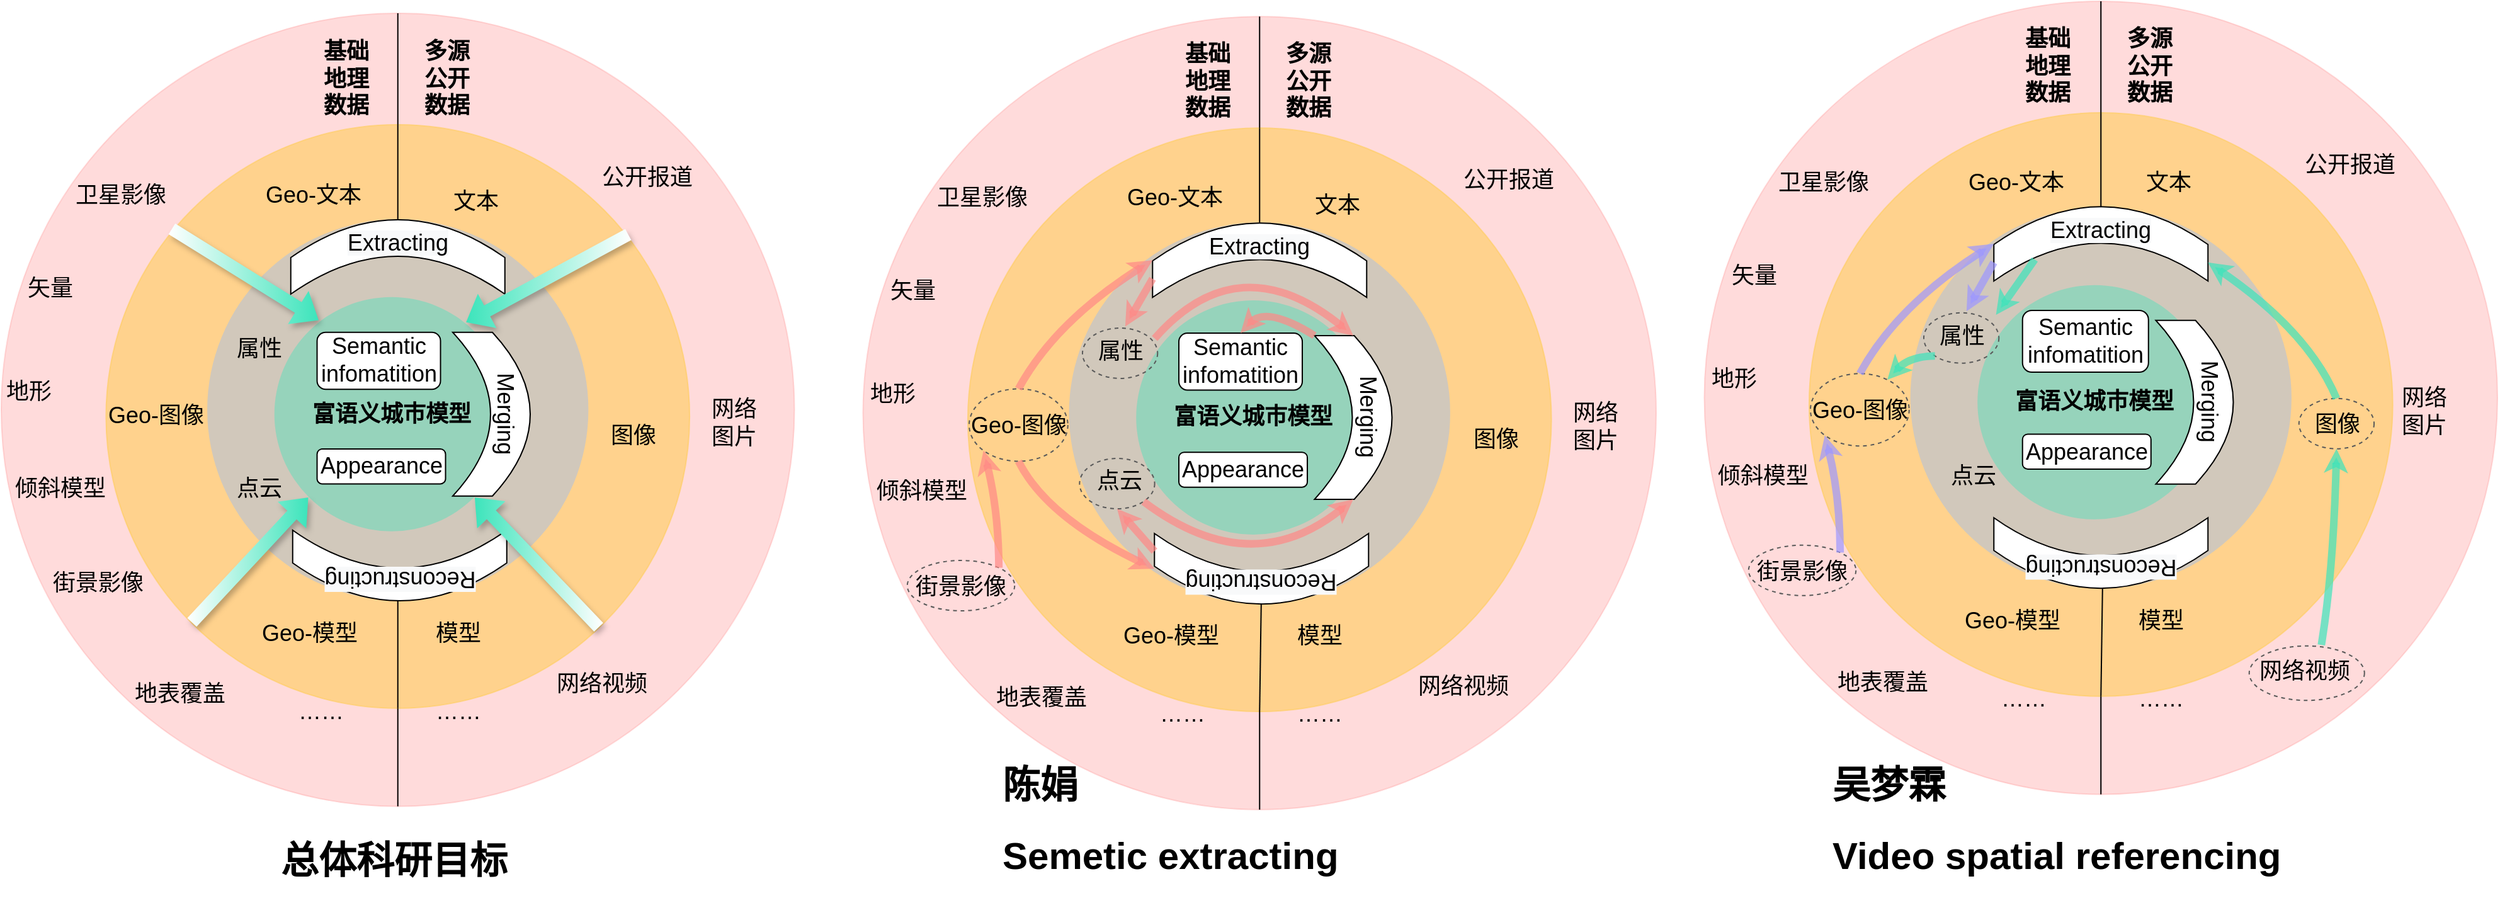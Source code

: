 <mxfile version="24.2.0" type="github">
  <diagram name="第 1 页" id="vshPCFCdqvHP2fLDASBx">
    <mxGraphModel dx="3867" dy="2018" grid="1" gridSize="10" guides="1" tooltips="1" connect="1" arrows="1" fold="1" page="1" pageScale="1" pageWidth="827" pageHeight="1169" math="0" shadow="0">
      <root>
        <mxCell id="0" />
        <mxCell id="1" parent="0" />
        <mxCell id="73l6ZmAT1cNKYX8VZmuh-1" value="" style="ellipse;whiteSpace=wrap;html=1;aspect=fixed;fontSize=18;fillColor=#ff8987;strokeColor=#ff8987;opacity=30;" vertex="1" parent="1">
          <mxGeometry x="782.26" y="260.0" width="629.75" height="629.75" as="geometry" />
        </mxCell>
        <mxCell id="73l6ZmAT1cNKYX8VZmuh-2" value="" style="ellipse;whiteSpace=wrap;html=1;aspect=fixed;fontSize=18;fillColor=#ffcd5a;strokeColor=#ffcd5a;opacity=60;" vertex="1" parent="1">
          <mxGeometry x="865.45" y="348.52" width="463.36" height="463.36" as="geometry" />
        </mxCell>
        <mxCell id="73l6ZmAT1cNKYX8VZmuh-3" value="" style="ellipse;whiteSpace=wrap;html=1;aspect=fixed;fontSize=18;fillColor=#8db9ff;strokeColor=none;opacity=40;" vertex="1" parent="1">
          <mxGeometry x="945.81" y="423.56" width="302.64" height="302.64" as="geometry" />
        </mxCell>
        <mxCell id="73l6ZmAT1cNKYX8VZmuh-4" value="&lt;span style=&quot;background-color: rgb(248 , 249 , 250)&quot;&gt;Reconstructing&lt;br&gt;&lt;br&gt;&lt;/span&gt;" style="shape=dataStorage;whiteSpace=wrap;html=1;fixedSize=1;fontSize=18;rotation=-90;size=30;horizontal=0;strokeColor=default;strokeWidth=1;verticalAlign=middle;" vertex="1" parent="1">
          <mxGeometry x="1069.13" y="613.13" width="56" height="170" as="geometry" />
        </mxCell>
        <mxCell id="73l6ZmAT1cNKYX8VZmuh-5" value="富语义城市模型" style="ellipse;whiteSpace=wrap;html=1;aspect=fixed;fontSize=18;fillColor=#3ce4bb;strokeColor=none;opacity=40;fontStyle=1" vertex="1" parent="1">
          <mxGeometry x="999.13" y="485.38" width="186" height="186" as="geometry" />
        </mxCell>
        <mxCell id="73l6ZmAT1cNKYX8VZmuh-6" value="Merging&lt;br&gt;&amp;nbsp;" style="shape=dataStorage;whiteSpace=wrap;html=1;fixedSize=1;fontSize=18;rotation=-180;size=30;horizontal=0;strokeColor=default;strokeWidth=1;" vertex="1" parent="1">
          <mxGeometry x="1140.74" y="513.38" width="61.5" height="130" as="geometry" />
        </mxCell>
        <mxCell id="73l6ZmAT1cNKYX8VZmuh-7" value="&lt;span style=&quot;border-color: var(--border-color); background-color: rgb(248, 249, 250);&quot;&gt;Extracting&lt;br style=&quot;border-color: var(--border-color);&quot;&gt;&lt;/span&gt;&lt;div&gt;&lt;span style=&quot;border-color: var(--border-color); background-color: rgb(248, 249, 250);&quot;&gt;&lt;br&gt;&lt;/span&gt;&lt;/div&gt;" style="shape=dataStorage;whiteSpace=wrap;html=1;fixedSize=1;fontSize=18;rotation=90;size=30;horizontal=0;strokeColor=default;strokeWidth=1;" vertex="1" parent="1">
          <mxGeometry x="1067.63" y="367.63" width="59" height="170" as="geometry" />
        </mxCell>
        <mxCell id="73l6ZmAT1cNKYX8VZmuh-8" value="Semantic infomatition" style="rounded=1;whiteSpace=wrap;html=1;fontSize=18;strokeColor=default;strokeWidth=1;" vertex="1" parent="1">
          <mxGeometry x="1034.88" y="505.49" width="100" height="49.03" as="geometry" />
        </mxCell>
        <mxCell id="73l6ZmAT1cNKYX8VZmuh-9" value="Appearance" style="rounded=1;whiteSpace=wrap;html=1;fontSize=18;strokeColor=default;strokeWidth=1;" vertex="1" parent="1">
          <mxGeometry x="1034.88" y="603.73" width="102" height="27.75" as="geometry" />
        </mxCell>
        <mxCell id="73l6ZmAT1cNKYX8VZmuh-10" value="&lt;span style=&quot;text-align: center&quot;&gt;卫星影像&lt;/span&gt;" style="text;whiteSpace=wrap;html=1;fontSize=18;" vertex="1" parent="1">
          <mxGeometry x="839.49" y="387.38" width="74" height="40" as="geometry" />
        </mxCell>
        <mxCell id="73l6ZmAT1cNKYX8VZmuh-11" value="&lt;div style=&quot;text-align: center&quot;&gt;&lt;span&gt;&lt;font face=&quot;helvetica&quot;&gt;地形&lt;/font&gt;&lt;/span&gt;&lt;/div&gt;" style="text;whiteSpace=wrap;html=1;fontSize=18;" vertex="1" parent="1">
          <mxGeometry x="785.52" y="543.27" width="50" height="29" as="geometry" />
        </mxCell>
        <mxCell id="73l6ZmAT1cNKYX8VZmuh-12" value="&lt;div style=&quot;text-align: center&quot;&gt;&lt;span&gt;&lt;font face=&quot;helvetica&quot;&gt;倾斜模型&lt;/font&gt;&lt;/span&gt;&lt;/div&gt;" style="text;whiteSpace=wrap;html=1;fontSize=18;" vertex="1" parent="1">
          <mxGeometry x="790.88" y="620.38" width="100" height="40" as="geometry" />
        </mxCell>
        <mxCell id="73l6ZmAT1cNKYX8VZmuh-13" value="&lt;span style=&quot;font-family: helvetica; font-size: 18px; font-style: normal; font-weight: 400; letter-spacing: normal; text-align: center; text-indent: 0px; text-transform: none; word-spacing: 0px; display: inline; float: none;&quot;&gt;矢量&lt;/span&gt;" style="text;whiteSpace=wrap;html=1;fontSize=18;fillColor=none;fontColor=default;labelBackgroundColor=none;" vertex="1" parent="1">
          <mxGeometry x="801.63" y="461.38" width="55" height="32" as="geometry" />
        </mxCell>
        <mxCell id="73l6ZmAT1cNKYX8VZmuh-14" value="&lt;div style=&quot;text-align: center&quot;&gt;&lt;span&gt;&lt;font face=&quot;helvetica&quot;&gt;地表覆盖&lt;/font&gt;&lt;/span&gt;&lt;/div&gt;" style="text;whiteSpace=wrap;html=1;fontSize=18;" vertex="1" parent="1">
          <mxGeometry x="885.88" y="783.5" width="100" height="40" as="geometry" />
        </mxCell>
        <mxCell id="73l6ZmAT1cNKYX8VZmuh-15" value="&lt;span style=&quot;font-size: 18px; font-style: normal; letter-spacing: normal; text-align: left; text-indent: 0px; text-transform: none; word-spacing: 0px; font-family: helvetica; display: inline; float: none;&quot;&gt;基础&lt;br&gt;&lt;/span&gt;&lt;span style=&quot;font-size: 18px; font-style: normal; letter-spacing: normal; text-align: left; text-indent: 0px; text-transform: none; word-spacing: 0px; font-family: helvetica; display: inline; float: none;&quot;&gt;地理&lt;br&gt;&lt;/span&gt;&lt;span style=&quot;font-size: 18px; font-style: normal; letter-spacing: normal; text-align: left; text-indent: 0px; text-transform: none; word-spacing: 0px; font-family: helvetica; display: inline; float: none;&quot;&gt;数据&lt;/span&gt;" style="text;whiteSpace=wrap;html=1;fontSize=18;fillColor=none;fontColor=default;labelBackgroundColor=none;fontStyle=1" vertex="1" parent="1">
          <mxGeometry x="1034.88" y="273.02" width="40" height="75.5" as="geometry" />
        </mxCell>
        <mxCell id="73l6ZmAT1cNKYX8VZmuh-16" value="&lt;span style=&quot;text-align: right&quot;&gt;多源&lt;br&gt;&lt;/span&gt;&lt;span style=&quot;text-align: right&quot;&gt;公开&lt;br&gt;&lt;/span&gt;&lt;span style=&quot;text-align: right&quot;&gt;数据&lt;/span&gt;" style="text;whiteSpace=wrap;html=1;fontSize=18;fontStyle=1" vertex="1" parent="1">
          <mxGeometry x="1116.26" y="273.02" width="40" height="75.5" as="geometry" />
        </mxCell>
        <mxCell id="73l6ZmAT1cNKYX8VZmuh-17" value="&lt;span style=&quot;font-family: helvetica; font-size: 18px; font-style: normal; font-weight: 400; letter-spacing: normal; text-align: center; text-indent: 0px; text-transform: none; word-spacing: 0px; display: inline; float: none;&quot;&gt;公开报道&lt;/span&gt;" style="text;whiteSpace=wrap;html=1;fontSize=18;fillColor=none;fontColor=default;labelBackgroundColor=none;" vertex="1" parent="1">
          <mxGeometry x="1257.38" y="373.27" width="100" height="40" as="geometry" />
        </mxCell>
        <mxCell id="73l6ZmAT1cNKYX8VZmuh-18" value="&lt;span style=&quot;font-family: helvetica; font-size: 18px; font-style: normal; font-weight: 400; letter-spacing: normal; text-align: center; text-indent: 0px; text-transform: none; word-spacing: 0px; display: inline; float: none;&quot;&gt;网络&lt;br&gt;图片&lt;/span&gt;" style="text;whiteSpace=wrap;html=1;fontSize=18;fillColor=none;fontColor=default;labelBackgroundColor=none;" vertex="1" parent="1">
          <mxGeometry x="1334.38" y="557.88" width="54.36" height="34" as="geometry" />
        </mxCell>
        <mxCell id="73l6ZmAT1cNKYX8VZmuh-19" value="&lt;div style=&quot;text-align: center&quot;&gt;&lt;font face=&quot;helvetica&quot;&gt;……&lt;/font&gt;&lt;/div&gt;" style="text;whiteSpace=wrap;html=1;fontSize=18;" vertex="1" parent="1">
          <mxGeometry x="1016.13" y="797.38" width="48.75" height="40" as="geometry" />
        </mxCell>
        <mxCell id="73l6ZmAT1cNKYX8VZmuh-20" value="&lt;div style=&quot;text-align: center&quot;&gt;&lt;font face=&quot;helvetica&quot;&gt;……&lt;/font&gt;&lt;/div&gt;" style="text;whiteSpace=wrap;html=1;fontSize=18;" vertex="1" parent="1">
          <mxGeometry x="1125.13" y="797.38" width="49.75" height="40" as="geometry" />
        </mxCell>
        <mxCell id="73l6ZmAT1cNKYX8VZmuh-21" value="&lt;span style=&quot;color: rgb(0 , 0 , 0) ; font-family: &amp;#34;helvetica&amp;#34; ; font-size: 18px ; font-style: normal ; font-weight: 400 ; letter-spacing: normal ; text-align: center ; text-indent: 0px ; text-transform: none ; word-spacing: 0px ; display: inline ; float: none&quot;&gt;Geo-文本&lt;/span&gt;" style="text;whiteSpace=wrap;html=1;fontSize=18;labelBackgroundColor=none;" vertex="1" parent="1">
          <mxGeometry x="990.38" y="387.38" width="90" height="40" as="geometry" />
        </mxCell>
        <mxCell id="73l6ZmAT1cNKYX8VZmuh-22" value="&lt;div style=&quot;text-align: center&quot;&gt;&lt;span&gt;&lt;font face=&quot;helvetica&quot;&gt;Geo-模型&lt;/font&gt;&lt;/span&gt;&lt;/div&gt;" style="text;whiteSpace=wrap;html=1;fontSize=18;" vertex="1" parent="1">
          <mxGeometry x="986.82" y="735.13" width="79.5" height="40" as="geometry" />
        </mxCell>
        <mxCell id="73l6ZmAT1cNKYX8VZmuh-23" value="" style="ellipse;whiteSpace=wrap;html=1;fontSize=18;fillColor=none;strokeColor=#5a5a5a;labelBackgroundColor=#ffffff;endArrow=classic;rounded=0;endSize=6;startSize=6;strokeWidth=1;dashed=1;" vertex="1" parent="1">
          <mxGeometry x="866.49" y="555.63" width="78.39" height="57.5" as="geometry" />
        </mxCell>
        <mxCell id="73l6ZmAT1cNKYX8VZmuh-24" value="" style="ellipse;whiteSpace=wrap;html=1;fontSize=18;fillColor=none;strokeColor=#5a5a5a;labelBackgroundColor=#ffffff;endArrow=classic;rounded=0;endSize=6;startSize=6;strokeWidth=1;dashed=1;" vertex="1" parent="1">
          <mxGeometry x="956.49" y="507.38" width="59.64" height="40" as="geometry" />
        </mxCell>
        <mxCell id="73l6ZmAT1cNKYX8VZmuh-25" value="" style="curved=1;endArrow=classic;html=1;rounded=0;fontSize=18;entryX=0.569;entryY=-0.032;entryDx=0;entryDy=0;strokeColor=#9d98ff;endSize=0;startSize=0;strokeWidth=6;fillColor=#9d98ff;exitX=0.75;exitY=1;exitDx=0;exitDy=0;opacity=70;entryPerimeter=0;" edge="1" parent="1" source="73l6ZmAT1cNKYX8VZmuh-7" target="73l6ZmAT1cNKYX8VZmuh-24">
          <mxGeometry width="50" height="50" relative="1" as="geometry">
            <mxPoint x="1074.63" y="475.38" as="sourcePoint" />
            <mxPoint x="1040.755" y="522.38" as="targetPoint" />
            <Array as="points" />
          </mxGeometry>
        </mxCell>
        <mxCell id="73l6ZmAT1cNKYX8VZmuh-26" value="" style="ellipse;whiteSpace=wrap;html=1;fontSize=18;fillColor=none;strokeColor=#5a5a5a;labelBackgroundColor=#ffffff;endArrow=classic;rounded=0;endSize=0;startSize=0;strokeWidth=1;dashed=1;" vertex="1" parent="1">
          <mxGeometry x="817.38" y="691.88" width="85.25" height="40" as="geometry" />
        </mxCell>
        <mxCell id="73l6ZmAT1cNKYX8VZmuh-27" value="" style="curved=1;endArrow=classic;html=1;rounded=0;fontSize=18;entryX=0;entryY=1;entryDx=0;entryDy=0;exitX=1;exitY=0;exitDx=0;exitDy=0;strokeColor=#9d98ff;endSize=0;startSize=0;strokeWidth=6;fillColor=#9d98ff;opacity=70;" edge="1" parent="1" source="73l6ZmAT1cNKYX8VZmuh-26" target="73l6ZmAT1cNKYX8VZmuh-23">
          <mxGeometry width="50" height="50" relative="1" as="geometry">
            <mxPoint x="1034.63" y="651.88" as="sourcePoint" />
            <mxPoint x="1084.63" y="601.88" as="targetPoint" />
            <Array as="points">
              <mxPoint x="889.88" y="651.88" />
            </Array>
          </mxGeometry>
        </mxCell>
        <mxCell id="73l6ZmAT1cNKYX8VZmuh-28" value="" style="ellipse;whiteSpace=wrap;html=1;fontSize=18;fillColor=none;strokeColor=#5a5a5a;labelBackgroundColor=#ffffff;endArrow=classic;rounded=0;endSize=6;startSize=6;strokeWidth=1;gradientColor=#ffffff;gradientDirection=north;dashed=1;" vertex="1" parent="1">
          <mxGeometry x="1214.88" y="771.88" width="91.5" height="43.25" as="geometry" />
        </mxCell>
        <mxCell id="73l6ZmAT1cNKYX8VZmuh-29" value="&lt;span style=&quot;color: rgb(0, 0, 0); font-family: helvetica; font-size: 18px; font-style: normal; font-weight: 400; letter-spacing: normal; text-align: center; text-indent: 0px; text-transform: none; word-spacing: 0px; display: inline; float: none;&quot;&gt;网络视频&lt;/span&gt;" style="text;whiteSpace=wrap;html=1;fontSize=18;labelBackgroundColor=none;" vertex="1" parent="1">
          <mxGeometry x="1221.49" y="775.13" width="83.39" height="40" as="geometry" />
        </mxCell>
        <mxCell id="73l6ZmAT1cNKYX8VZmuh-30" value="&lt;span style=&quot;color: rgb(0, 0, 0); font-family: helvetica; font-size: 18px; font-style: normal; font-weight: 400; letter-spacing: normal; text-align: center; text-indent: 0px; text-transform: none; word-spacing: 0px; display: inline; float: none;&quot;&gt;街景影像&lt;/span&gt;" style="text;whiteSpace=wrap;html=1;fontSize=18;labelBackgroundColor=none;fillColor=none;" vertex="1" parent="1">
          <mxGeometry x="821.63" y="695.88" width="78" height="27.64" as="geometry" />
        </mxCell>
        <mxCell id="73l6ZmAT1cNKYX8VZmuh-31" value="&lt;span style=&quot;color: rgb(0 , 0 , 0) ; font-family: &amp;#34;helvetica&amp;#34; ; font-size: 18px ; font-style: normal ; font-weight: 400 ; letter-spacing: normal ; text-align: center ; text-indent: 0px ; text-transform: none ; word-spacing: 0px ; display: inline ; float: none&quot;&gt;Geo-图像&lt;/span&gt;" style="text;whiteSpace=wrap;html=1;fontSize=18;labelBackgroundColor=none;" vertex="1" parent="1">
          <mxGeometry x="866.49" y="567.63" width="80" height="33.5" as="geometry" />
        </mxCell>
        <mxCell id="73l6ZmAT1cNKYX8VZmuh-32" value="&lt;span style=&quot;color: rgb(0, 0, 0); font-family: helvetica; font-size: 18px; font-style: normal; font-weight: 400; letter-spacing: normal; text-indent: 0px; text-transform: none; word-spacing: 0px; display: inline; float: none;&quot;&gt;点云&lt;/span&gt;" style="text;whiteSpace=wrap;html=1;fontSize=18;align=center;labelBackgroundColor=none;" vertex="1" parent="1">
          <mxGeometry x="975.63" y="620.38" width="40" height="30" as="geometry" />
        </mxCell>
        <mxCell id="73l6ZmAT1cNKYX8VZmuh-33" value="&lt;span style=&quot;font-family: helvetica;&quot;&gt;属性&lt;/span&gt;" style="text;whiteSpace=wrap;html=1;fontSize=18;align=center;labelBackgroundColor=none;" vertex="1" parent="1">
          <mxGeometry x="960.31" y="509.02" width="53.5" height="26.5" as="geometry" />
        </mxCell>
        <mxCell id="73l6ZmAT1cNKYX8VZmuh-34" value="" style="curved=1;endArrow=classic;html=1;rounded=0;fontSize=18;entryX=0.5;entryY=1;entryDx=0;entryDy=0;exitX=0.626;exitY=-0.018;exitDx=0;exitDy=0;strokeColor=#3ce4bb;endSize=0;startSize=0;strokeWidth=6;fillColor=#3ce4bb;opacity=70;exitPerimeter=0;" edge="1" parent="1" source="73l6ZmAT1cNKYX8VZmuh-28" target="73l6ZmAT1cNKYX8VZmuh-37">
          <mxGeometry width="50" height="50" relative="1" as="geometry">
            <mxPoint x="1056.63" y="551.88" as="sourcePoint" />
            <mxPoint x="1106.63" y="501.88" as="targetPoint" />
            <Array as="points">
              <mxPoint x="1281.88" y="711.88" />
            </Array>
          </mxGeometry>
        </mxCell>
        <mxCell id="73l6ZmAT1cNKYX8VZmuh-35" value="" style="endArrow=none;html=1;rounded=0;fontSize=18;entryX=0.5;entryY=0;entryDx=0;entryDy=0;" edge="1" parent="1" source="73l6ZmAT1cNKYX8VZmuh-2" target="73l6ZmAT1cNKYX8VZmuh-1">
          <mxGeometry width="50" height="50" relative="1" as="geometry">
            <mxPoint x="1214.88" y="551.88" as="sourcePoint" />
            <mxPoint x="1264.88" y="501.88" as="targetPoint" />
          </mxGeometry>
        </mxCell>
        <mxCell id="73l6ZmAT1cNKYX8VZmuh-36" value="" style="endArrow=none;html=1;rounded=0;fontSize=18;entryX=0.5;entryY=1;entryDx=0;entryDy=0;exitX=0.5;exitY=1;exitDx=0;exitDy=0;" edge="1" parent="1" source="73l6ZmAT1cNKYX8VZmuh-1" target="73l6ZmAT1cNKYX8VZmuh-2">
          <mxGeometry width="50" height="50" relative="1" as="geometry">
            <mxPoint x="1092.157" y="914.924" as="sourcePoint" />
            <mxPoint x="1090.105" y="821.88" as="targetPoint" />
          </mxGeometry>
        </mxCell>
        <mxCell id="73l6ZmAT1cNKYX8VZmuh-37" value="" style="ellipse;whiteSpace=wrap;html=1;fontSize=18;fillColor=none;strokeColor=#5a5a5a;labelBackgroundColor=#ffffff;endArrow=classic;rounded=0;endSize=6;startSize=6;strokeWidth=1;dashed=1;" vertex="1" parent="1">
          <mxGeometry x="1254.38" y="575.38" width="59.64" height="40" as="geometry" />
        </mxCell>
        <mxCell id="73l6ZmAT1cNKYX8VZmuh-38" value="&lt;span style=&quot;color: rgb(0, 0, 0); font-family: helvetica; font-size: 18px; font-style: normal; font-weight: 400; letter-spacing: normal; text-align: center; text-indent: 0px; text-transform: none; word-spacing: 0px; display: inline; float: none;&quot;&gt;图像&lt;/span&gt;" style="text;whiteSpace=wrap;html=1;fontSize=18;labelBackgroundColor=none;" vertex="1" parent="1">
          <mxGeometry x="1264.52" y="578.63" width="40" height="33.5" as="geometry" />
        </mxCell>
        <mxCell id="73l6ZmAT1cNKYX8VZmuh-39" value="" style="curved=1;endArrow=classic;html=1;rounded=0;fontSize=18;entryX=0.5;entryY=1;entryDx=0;entryDy=0;strokeColor=#9d98ff;endSize=0;startSize=0;strokeWidth=6;fillColor=#9d98ff;exitX=0.5;exitY=0;exitDx=0;exitDy=0;opacity=70;" edge="1" parent="1" source="73l6ZmAT1cNKYX8VZmuh-23" target="73l6ZmAT1cNKYX8VZmuh-7">
          <mxGeometry width="50" height="50" relative="1" as="geometry">
            <mxPoint x="1018.13" y="497.77" as="sourcePoint" />
            <mxPoint x="1000.425" y="516.1" as="targetPoint" />
            <Array as="points">
              <mxPoint x="934.88" y="501.88" />
            </Array>
          </mxGeometry>
        </mxCell>
        <mxCell id="73l6ZmAT1cNKYX8VZmuh-40" value="" style="curved=1;endArrow=classic;html=1;rounded=0;fontSize=18;entryX=0.75;entryY=0;entryDx=0;entryDy=0;exitX=0.5;exitY=0;exitDx=0;exitDy=0;strokeColor=#3ce4bb;endSize=0;startSize=0;strokeWidth=6;fillColor=#3ce4bb;opacity=70;" edge="1" parent="1" source="73l6ZmAT1cNKYX8VZmuh-37" target="73l6ZmAT1cNKYX8VZmuh-7">
          <mxGeometry width="50" height="50" relative="1" as="geometry">
            <mxPoint x="1223.88" y="805.13" as="sourcePoint" />
            <mxPoint x="1076.32" y="784.88" as="targetPoint" />
            <Array as="points">
              <mxPoint x="1261.88" y="521.88" />
            </Array>
          </mxGeometry>
        </mxCell>
        <mxCell id="73l6ZmAT1cNKYX8VZmuh-41" value="" style="endArrow=none;html=1;rounded=0;fontSize=18;entryX=0.5;entryY=0;entryDx=0;entryDy=0;exitX=0.5;exitY=0;exitDx=0;exitDy=0;" edge="1" parent="1" source="73l6ZmAT1cNKYX8VZmuh-3" target="73l6ZmAT1cNKYX8VZmuh-2">
          <mxGeometry width="50" height="50" relative="1" as="geometry">
            <mxPoint x="1107.13" y="358.52" as="sourcePoint" />
            <mxPoint x="1107.135" y="270.0" as="targetPoint" />
          </mxGeometry>
        </mxCell>
        <mxCell id="73l6ZmAT1cNKYX8VZmuh-42" value="" style="endArrow=none;html=1;rounded=0;fontSize=18;exitX=0.5;exitY=1;exitDx=0;exitDy=0;" edge="1" parent="1" source="73l6ZmAT1cNKYX8VZmuh-2" target="73l6ZmAT1cNKYX8VZmuh-3">
          <mxGeometry width="50" height="50" relative="1" as="geometry">
            <mxPoint x="1108.13" y="449.24" as="sourcePoint" />
            <mxPoint x="1107.13" y="358.52" as="targetPoint" />
          </mxGeometry>
        </mxCell>
        <mxCell id="73l6ZmAT1cNKYX8VZmuh-43" value="&lt;div style=&quot;text-align: center&quot;&gt;&lt;span&gt;&lt;font face=&quot;helvetica&quot;&gt;模型&lt;/font&gt;&lt;/span&gt;&lt;/div&gt;" style="text;whiteSpace=wrap;html=1;fontSize=18;" vertex="1" parent="1">
          <mxGeometry x="1125.13" y="735.13" width="49.75" height="40" as="geometry" />
        </mxCell>
        <mxCell id="73l6ZmAT1cNKYX8VZmuh-44" value="&lt;span style=&quot;color: rgb(0 , 0 , 0) ; font-family: &amp;#34;helvetica&amp;#34; ; font-size: 18px ; font-style: normal ; font-weight: 400 ; letter-spacing: normal ; text-align: center ; text-indent: 0px ; text-transform: none ; word-spacing: 0px ; display: inline ; float: none&quot;&gt;文本&lt;/span&gt;" style="text;whiteSpace=wrap;html=1;fontSize=18;labelBackgroundColor=none;" vertex="1" parent="1">
          <mxGeometry x="1130.74" y="387.38" width="45.75" height="29.14" as="geometry" />
        </mxCell>
        <mxCell id="73l6ZmAT1cNKYX8VZmuh-45" value="" style="curved=1;endArrow=classic;html=1;rounded=0;fontSize=18;exitX=0;exitY=1;exitDx=0;exitDy=0;fillColor=#3ce4bb;strokeColor=#3ce4bb;endSize=0;startSize=0;strokeWidth=6;opacity=70;" edge="1" parent="1" source="73l6ZmAT1cNKYX8VZmuh-24" target="73l6ZmAT1cNKYX8VZmuh-23">
          <mxGeometry width="50" height="50" relative="1" as="geometry">
            <mxPoint x="1044.88" y="471.88" as="sourcePoint" />
            <mxPoint x="1094.88" y="421.88" as="targetPoint" />
            <Array as="points">
              <mxPoint x="944.88" y="541.88" />
            </Array>
          </mxGeometry>
        </mxCell>
        <mxCell id="73l6ZmAT1cNKYX8VZmuh-46" value="" style="curved=1;endArrow=classic;html=1;rounded=0;fontSize=18;entryX=1;entryY=0;entryDx=0;entryDy=0;strokeColor=#3ce4bb;endSize=0;startSize=0;strokeWidth=6;fillColor=#3ce4bb;exitX=0.711;exitY=0.809;exitDx=0;exitDy=0;opacity=70;exitPerimeter=0;" edge="1" parent="1" source="73l6ZmAT1cNKYX8VZmuh-7" target="73l6ZmAT1cNKYX8VZmuh-33">
          <mxGeometry width="50" height="50" relative="1" as="geometry">
            <mxPoint x="1022.74" y="483.02" as="sourcePoint" />
            <mxPoint x="1000.425" y="516.1" as="targetPoint" />
            <Array as="points" />
          </mxGeometry>
        </mxCell>
        <mxCell id="73l6ZmAT1cNKYX8VZmuh-47" value="" style="ellipse;whiteSpace=wrap;html=1;aspect=fixed;fontSize=18;fillColor=#ff8987;strokeColor=#ff8987;opacity=30;" vertex="1" parent="1">
          <mxGeometry x="114.26" y="272.11" width="629.75" height="629.75" as="geometry" />
        </mxCell>
        <mxCell id="73l6ZmAT1cNKYX8VZmuh-48" value="" style="ellipse;whiteSpace=wrap;html=1;aspect=fixed;fontSize=18;fillColor=#ffcd5a;strokeColor=#ffcd5a;opacity=60;" vertex="1" parent="1">
          <mxGeometry x="197.45" y="360.63" width="463.36" height="463.36" as="geometry" />
        </mxCell>
        <mxCell id="73l6ZmAT1cNKYX8VZmuh-49" value="" style="ellipse;whiteSpace=wrap;html=1;aspect=fixed;fontSize=18;fillColor=#8db9ff;strokeColor=none;opacity=40;" vertex="1" parent="1">
          <mxGeometry x="277.81" y="435.67" width="302.64" height="302.64" as="geometry" />
        </mxCell>
        <mxCell id="73l6ZmAT1cNKYX8VZmuh-50" value="&lt;span style=&quot;background-color: rgb(248 , 249 , 250)&quot;&gt;Reconstructing&lt;br&gt;&lt;br&gt;&lt;/span&gt;" style="shape=dataStorage;whiteSpace=wrap;html=1;fixedSize=1;fontSize=18;rotation=-90;size=30;horizontal=0;strokeColor=default;strokeWidth=1;verticalAlign=middle;" vertex="1" parent="1">
          <mxGeometry x="402.64" y="625.61" width="56" height="170" as="geometry" />
        </mxCell>
        <mxCell id="73l6ZmAT1cNKYX8VZmuh-51" value="富语义城市模型" style="ellipse;whiteSpace=wrap;html=1;aspect=fixed;fontSize=18;fillColor=#3ce4bb;strokeColor=none;opacity=40;fontStyle=1" vertex="1" parent="1">
          <mxGeometry x="331.13" y="497.49" width="186" height="186" as="geometry" />
        </mxCell>
        <mxCell id="73l6ZmAT1cNKYX8VZmuh-52" value="Merging&lt;br&gt;&amp;nbsp;" style="shape=dataStorage;whiteSpace=wrap;html=1;fixedSize=1;fontSize=18;rotation=-180;size=30;horizontal=0;strokeColor=default;strokeWidth=1;" vertex="1" parent="1">
          <mxGeometry x="472.74" y="525.49" width="61.5" height="130" as="geometry" />
        </mxCell>
        <mxCell id="73l6ZmAT1cNKYX8VZmuh-53" value="&lt;span style=&quot;border-color: var(--border-color); background-color: rgb(248, 249, 250);&quot;&gt;Extracting&lt;br style=&quot;border-color: var(--border-color);&quot;&gt;&lt;/span&gt;&lt;div&gt;&lt;span style=&quot;border-color: var(--border-color); background-color: rgb(248, 249, 250);&quot;&gt;&lt;br&gt;&lt;/span&gt;&lt;/div&gt;" style="shape=dataStorage;whiteSpace=wrap;html=1;fixedSize=1;fontSize=18;rotation=90;size=30;horizontal=0;strokeColor=default;strokeWidth=1;" vertex="1" parent="1">
          <mxGeometry x="399.64" y="380.63" width="59" height="170" as="geometry" />
        </mxCell>
        <mxCell id="73l6ZmAT1cNKYX8VZmuh-54" value="Semantic infomatition" style="rounded=1;whiteSpace=wrap;html=1;fontSize=18;strokeColor=default;strokeWidth=1;" vertex="1" parent="1">
          <mxGeometry x="365.02" y="523.49" width="98" height="45.23" as="geometry" />
        </mxCell>
        <mxCell id="73l6ZmAT1cNKYX8VZmuh-55" value="Appearance" style="rounded=1;whiteSpace=wrap;html=1;fontSize=18;strokeColor=default;strokeWidth=1;" vertex="1" parent="1">
          <mxGeometry x="365.02" y="618.1" width="102" height="27.75" as="geometry" />
        </mxCell>
        <mxCell id="73l6ZmAT1cNKYX8VZmuh-56" value="&lt;span style=&quot;text-align: center&quot;&gt;卫星影像&lt;/span&gt;" style="text;whiteSpace=wrap;html=1;fontSize=18;" vertex="1" parent="1">
          <mxGeometry x="171.49" y="399.49" width="74" height="40" as="geometry" />
        </mxCell>
        <mxCell id="73l6ZmAT1cNKYX8VZmuh-57" value="&lt;div style=&quot;text-align: center&quot;&gt;&lt;span&gt;&lt;font face=&quot;helvetica&quot;&gt;地形&lt;/font&gt;&lt;/span&gt;&lt;/div&gt;" style="text;whiteSpace=wrap;html=1;fontSize=18;" vertex="1" parent="1">
          <mxGeometry x="117.52" y="555.38" width="50" height="29" as="geometry" />
        </mxCell>
        <mxCell id="73l6ZmAT1cNKYX8VZmuh-58" value="&lt;div style=&quot;text-align: center&quot;&gt;&lt;span&gt;&lt;font face=&quot;helvetica&quot;&gt;倾斜模型&lt;/font&gt;&lt;/span&gt;&lt;/div&gt;" style="text;whiteSpace=wrap;html=1;fontSize=18;" vertex="1" parent="1">
          <mxGeometry x="122.88" y="632.49" width="100" height="40" as="geometry" />
        </mxCell>
        <mxCell id="73l6ZmAT1cNKYX8VZmuh-59" value="&lt;span style=&quot;font-family: helvetica; font-size: 18px; font-style: normal; font-weight: 400; letter-spacing: normal; text-align: center; text-indent: 0px; text-transform: none; word-spacing: 0px; display: inline; float: none;&quot;&gt;矢量&lt;/span&gt;" style="text;whiteSpace=wrap;html=1;fontSize=18;fillColor=none;fontColor=default;labelBackgroundColor=none;" vertex="1" parent="1">
          <mxGeometry x="133.63" y="473.49" width="55" height="32" as="geometry" />
        </mxCell>
        <mxCell id="73l6ZmAT1cNKYX8VZmuh-60" value="&lt;div style=&quot;text-align: center&quot;&gt;&lt;span&gt;&lt;font face=&quot;helvetica&quot;&gt;地表覆盖&lt;/font&gt;&lt;/span&gt;&lt;/div&gt;" style="text;whiteSpace=wrap;html=1;fontSize=18;" vertex="1" parent="1">
          <mxGeometry x="217.88" y="795.61" width="100" height="40" as="geometry" />
        </mxCell>
        <mxCell id="73l6ZmAT1cNKYX8VZmuh-61" value="&lt;span style=&quot;font-size: 18px; font-style: normal; letter-spacing: normal; text-align: left; text-indent: 0px; text-transform: none; word-spacing: 0px; font-family: helvetica; display: inline; float: none;&quot;&gt;基础&lt;br&gt;&lt;/span&gt;&lt;span style=&quot;font-size: 18px; font-style: normal; letter-spacing: normal; text-align: left; text-indent: 0px; text-transform: none; word-spacing: 0px; font-family: helvetica; display: inline; float: none;&quot;&gt;地理&lt;br&gt;&lt;/span&gt;&lt;span style=&quot;font-size: 18px; font-style: normal; letter-spacing: normal; text-align: left; text-indent: 0px; text-transform: none; word-spacing: 0px; font-family: helvetica; display: inline; float: none;&quot;&gt;数据&lt;/span&gt;" style="text;whiteSpace=wrap;html=1;fontSize=18;fillColor=none;fontColor=default;labelBackgroundColor=none;fontStyle=1" vertex="1" parent="1">
          <mxGeometry x="368.26" y="285.13" width="40" height="75.5" as="geometry" />
        </mxCell>
        <mxCell id="73l6ZmAT1cNKYX8VZmuh-62" value="&lt;span style=&quot;text-align: right&quot;&gt;多源&lt;br&gt;&lt;/span&gt;&lt;span style=&quot;text-align: right&quot;&gt;公开&lt;br&gt;&lt;/span&gt;&lt;span style=&quot;text-align: right&quot;&gt;数据&lt;/span&gt;" style="text;whiteSpace=wrap;html=1;fontSize=18;fontStyle=1" vertex="1" parent="1">
          <mxGeometry x="448.26" y="285.13" width="40" height="75.5" as="geometry" />
        </mxCell>
        <mxCell id="73l6ZmAT1cNKYX8VZmuh-63" value="&lt;span style=&quot;font-family: helvetica; font-size: 18px; font-style: normal; font-weight: 400; letter-spacing: normal; text-align: center; text-indent: 0px; text-transform: none; word-spacing: 0px; display: inline; float: none;&quot;&gt;公开报道&lt;/span&gt;" style="text;whiteSpace=wrap;html=1;fontSize=18;fillColor=none;fontColor=default;labelBackgroundColor=none;" vertex="1" parent="1">
          <mxGeometry x="589.38" y="385.38" width="100" height="40" as="geometry" />
        </mxCell>
        <mxCell id="73l6ZmAT1cNKYX8VZmuh-64" value="&lt;span style=&quot;font-family: helvetica; font-size: 18px; font-style: normal; font-weight: 400; letter-spacing: normal; text-align: center; text-indent: 0px; text-transform: none; word-spacing: 0px; display: inline; float: none;&quot;&gt;网络&lt;br&gt;图片&lt;/span&gt;" style="text;whiteSpace=wrap;html=1;fontSize=18;fillColor=none;fontColor=default;labelBackgroundColor=none;" vertex="1" parent="1">
          <mxGeometry x="675.9" y="569.99" width="54.36" height="34" as="geometry" />
        </mxCell>
        <mxCell id="73l6ZmAT1cNKYX8VZmuh-65" value="&lt;div style=&quot;text-align: center&quot;&gt;&lt;font face=&quot;helvetica&quot;&gt;……&lt;/font&gt;&lt;/div&gt;" style="text;whiteSpace=wrap;html=1;fontSize=18;" vertex="1" parent="1">
          <mxGeometry x="348.13" y="809.49" width="48.75" height="40" as="geometry" />
        </mxCell>
        <mxCell id="73l6ZmAT1cNKYX8VZmuh-66" value="&lt;div style=&quot;text-align: center&quot;&gt;&lt;font face=&quot;helvetica&quot;&gt;……&lt;/font&gt;&lt;/div&gt;" style="text;whiteSpace=wrap;html=1;fontSize=18;" vertex="1" parent="1">
          <mxGeometry x="457.13" y="809.49" width="49.75" height="40" as="geometry" />
        </mxCell>
        <mxCell id="73l6ZmAT1cNKYX8VZmuh-67" value="&lt;span style=&quot;color: rgb(0 , 0 , 0) ; font-family: &amp;#34;helvetica&amp;#34; ; font-size: 18px ; font-style: normal ; font-weight: 400 ; letter-spacing: normal ; text-align: center ; text-indent: 0px ; text-transform: none ; word-spacing: 0px ; display: inline ; float: none&quot;&gt;Geo-文本&lt;/span&gt;" style="text;whiteSpace=wrap;html=1;fontSize=18;labelBackgroundColor=none;" vertex="1" parent="1">
          <mxGeometry x="322.38" y="399.49" width="90" height="40" as="geometry" />
        </mxCell>
        <mxCell id="73l6ZmAT1cNKYX8VZmuh-68" value="&lt;div style=&quot;text-align: center&quot;&gt;&lt;span&gt;&lt;font face=&quot;helvetica&quot;&gt;Geo-模型&lt;/font&gt;&lt;/span&gt;&lt;/div&gt;" style="text;whiteSpace=wrap;html=1;fontSize=18;" vertex="1" parent="1">
          <mxGeometry x="318.82" y="747.24" width="79.5" height="40" as="geometry" />
        </mxCell>
        <mxCell id="73l6ZmAT1cNKYX8VZmuh-69" value="" style="ellipse;whiteSpace=wrap;html=1;fontSize=18;fillColor=none;strokeColor=#5a5a5a;labelBackgroundColor=#ffffff;endArrow=classic;rounded=0;endSize=6;startSize=6;strokeWidth=1;dashed=1;" vertex="1" parent="1">
          <mxGeometry x="198.49" y="567.74" width="78.39" height="57.5" as="geometry" />
        </mxCell>
        <mxCell id="73l6ZmAT1cNKYX8VZmuh-70" value="" style="ellipse;whiteSpace=wrap;html=1;fontSize=18;fillColor=none;strokeColor=#5a5a5a;labelBackgroundColor=#ffffff;endArrow=classic;rounded=0;endSize=6;startSize=6;strokeWidth=1;dashed=1;" vertex="1" parent="1">
          <mxGeometry x="288.49" y="519.49" width="59.64" height="40" as="geometry" />
        </mxCell>
        <mxCell id="73l6ZmAT1cNKYX8VZmuh-71" value="" style="curved=1;endArrow=classic;html=1;rounded=0;fontSize=18;entryX=0.569;entryY=-0.032;entryDx=0;entryDy=0;strokeColor=#ff8987;endSize=0;startSize=0;strokeWidth=6;fillColor=#ff8987;exitX=0.75;exitY=1;exitDx=0;exitDy=0;opacity=70;entryPerimeter=0;" edge="1" parent="1" source="73l6ZmAT1cNKYX8VZmuh-53" target="73l6ZmAT1cNKYX8VZmuh-70">
          <mxGeometry width="50" height="50" relative="1" as="geometry">
            <mxPoint x="406.63" y="487.49" as="sourcePoint" />
            <mxPoint x="372.755" y="534.49" as="targetPoint" />
            <Array as="points" />
          </mxGeometry>
        </mxCell>
        <mxCell id="73l6ZmAT1cNKYX8VZmuh-72" value="" style="ellipse;whiteSpace=wrap;html=1;fontSize=18;fillColor=none;strokeColor=#5a5a5a;labelBackgroundColor=#ffffff;endArrow=classic;rounded=0;endSize=0;startSize=0;strokeWidth=1;dashed=1;" vertex="1" parent="1">
          <mxGeometry x="149.38" y="703.99" width="85.25" height="40" as="geometry" />
        </mxCell>
        <mxCell id="73l6ZmAT1cNKYX8VZmuh-73" value="" style="curved=1;endArrow=classic;html=1;rounded=0;fontSize=18;entryX=0;entryY=1;entryDx=0;entryDy=0;exitX=1;exitY=0;exitDx=0;exitDy=0;strokeColor=#ff8987;endSize=0;startSize=0;strokeWidth=6;fillColor=#ff8987;opacity=70;" edge="1" parent="1" source="73l6ZmAT1cNKYX8VZmuh-72" target="73l6ZmAT1cNKYX8VZmuh-69">
          <mxGeometry width="50" height="50" relative="1" as="geometry">
            <mxPoint x="366.63" y="663.99" as="sourcePoint" />
            <mxPoint x="416.63" y="613.99" as="targetPoint" />
            <Array as="points">
              <mxPoint x="221.88" y="663.99" />
            </Array>
          </mxGeometry>
        </mxCell>
        <mxCell id="73l6ZmAT1cNKYX8VZmuh-74" value="&lt;span style=&quot;color: rgb(0, 0, 0); font-family: helvetica; font-size: 18px; font-style: normal; font-weight: 400; letter-spacing: normal; text-align: center; text-indent: 0px; text-transform: none; word-spacing: 0px; display: inline; float: none;&quot;&gt;网络视频&lt;/span&gt;" style="text;whiteSpace=wrap;html=1;fontSize=18;labelBackgroundColor=none;" vertex="1" parent="1">
          <mxGeometry x="553.49" y="787.24" width="83.39" height="40" as="geometry" />
        </mxCell>
        <mxCell id="73l6ZmAT1cNKYX8VZmuh-75" value="&lt;span style=&quot;color: rgb(0, 0, 0); font-family: helvetica; font-size: 18px; font-style: normal; font-weight: 400; letter-spacing: normal; text-align: center; text-indent: 0px; text-transform: none; word-spacing: 0px; display: inline; float: none;&quot;&gt;街景影像&lt;/span&gt;" style="text;whiteSpace=wrap;html=1;fontSize=18;labelBackgroundColor=none;fillColor=none;" vertex="1" parent="1">
          <mxGeometry x="153.63" y="707.99" width="78" height="27.64" as="geometry" />
        </mxCell>
        <mxCell id="73l6ZmAT1cNKYX8VZmuh-76" value="&lt;span style=&quot;color: rgb(0 , 0 , 0) ; font-family: &amp;#34;helvetica&amp;#34; ; font-size: 18px ; font-style: normal ; font-weight: 400 ; letter-spacing: normal ; text-align: center ; text-indent: 0px ; text-transform: none ; word-spacing: 0px ; display: inline ; float: none&quot;&gt;Geo-图像&lt;/span&gt;" style="text;whiteSpace=wrap;html=1;fontSize=18;labelBackgroundColor=none;" vertex="1" parent="1">
          <mxGeometry x="198.49" y="579.74" width="80" height="33.5" as="geometry" />
        </mxCell>
        <mxCell id="73l6ZmAT1cNKYX8VZmuh-77" value="&lt;span style=&quot;color: rgb(0, 0, 0); font-family: helvetica; font-size: 18px; font-style: normal; font-weight: 400; letter-spacing: normal; text-indent: 0px; text-transform: none; word-spacing: 0px; display: inline; float: none;&quot;&gt;点云&lt;/span&gt;" style="text;whiteSpace=wrap;html=1;fontSize=18;align=center;labelBackgroundColor=none;" vertex="1" parent="1">
          <mxGeometry x="297.63" y="624.49" width="40" height="30" as="geometry" />
        </mxCell>
        <mxCell id="73l6ZmAT1cNKYX8VZmuh-78" value="&lt;font face=&quot;helvetica&quot;&gt;属性&lt;/font&gt;" style="text;whiteSpace=wrap;html=1;fontSize=18;align=center;labelBackgroundColor=none;" vertex="1" parent="1">
          <mxGeometry x="292.31" y="521.13" width="53.5" height="26.5" as="geometry" />
        </mxCell>
        <mxCell id="73l6ZmAT1cNKYX8VZmuh-79" value="" style="endArrow=none;html=1;rounded=0;fontSize=18;entryX=0.5;entryY=0;entryDx=0;entryDy=0;" edge="1" parent="1" source="73l6ZmAT1cNKYX8VZmuh-48" target="73l6ZmAT1cNKYX8VZmuh-47">
          <mxGeometry width="50" height="50" relative="1" as="geometry">
            <mxPoint x="546.88" y="563.99" as="sourcePoint" />
            <mxPoint x="596.88" y="513.99" as="targetPoint" />
          </mxGeometry>
        </mxCell>
        <mxCell id="73l6ZmAT1cNKYX8VZmuh-80" value="" style="endArrow=none;html=1;rounded=0;fontSize=18;entryX=0.5;entryY=1;entryDx=0;entryDy=0;exitX=0.5;exitY=1;exitDx=0;exitDy=0;" edge="1" parent="1" source="73l6ZmAT1cNKYX8VZmuh-47" target="73l6ZmAT1cNKYX8VZmuh-48">
          <mxGeometry width="50" height="50" relative="1" as="geometry">
            <mxPoint x="424.157" y="927.034" as="sourcePoint" />
            <mxPoint x="422.105" y="833.99" as="targetPoint" />
          </mxGeometry>
        </mxCell>
        <mxCell id="73l6ZmAT1cNKYX8VZmuh-81" value="&lt;span style=&quot;color: rgb(0, 0, 0); font-family: helvetica; font-size: 18px; font-style: normal; font-weight: 400; letter-spacing: normal; text-align: center; text-indent: 0px; text-transform: none; word-spacing: 0px; display: inline; float: none;&quot;&gt;图像&lt;/span&gt;" style="text;whiteSpace=wrap;html=1;fontSize=18;labelBackgroundColor=none;" vertex="1" parent="1">
          <mxGeometry x="596.52" y="590.74" width="40" height="33.5" as="geometry" />
        </mxCell>
        <mxCell id="73l6ZmAT1cNKYX8VZmuh-82" value="" style="curved=1;endArrow=classic;html=1;rounded=0;fontSize=18;entryX=0.5;entryY=1;entryDx=0;entryDy=0;strokeColor=#ff8987;endSize=0;startSize=0;strokeWidth=6;fillColor=#ff8987;exitX=0.5;exitY=0;exitDx=0;exitDy=0;opacity=70;" edge="1" parent="1" source="73l6ZmAT1cNKYX8VZmuh-69" target="73l6ZmAT1cNKYX8VZmuh-53">
          <mxGeometry width="50" height="50" relative="1" as="geometry">
            <mxPoint x="350.13" y="509.88" as="sourcePoint" />
            <mxPoint x="332.425" y="528.21" as="targetPoint" />
            <Array as="points">
              <mxPoint x="266.88" y="513.99" />
            </Array>
          </mxGeometry>
        </mxCell>
        <mxCell id="73l6ZmAT1cNKYX8VZmuh-83" value="" style="endArrow=none;html=1;rounded=0;fontSize=18;entryX=0.5;entryY=0;entryDx=0;entryDy=0;exitX=0.5;exitY=0;exitDx=0;exitDy=0;" edge="1" parent="1" source="73l6ZmAT1cNKYX8VZmuh-49" target="73l6ZmAT1cNKYX8VZmuh-48">
          <mxGeometry width="50" height="50" relative="1" as="geometry">
            <mxPoint x="439.13" y="370.63" as="sourcePoint" />
            <mxPoint x="439.135" y="282.11" as="targetPoint" />
          </mxGeometry>
        </mxCell>
        <mxCell id="73l6ZmAT1cNKYX8VZmuh-84" value="" style="endArrow=none;html=1;rounded=0;fontSize=18;exitX=0.5;exitY=1;exitDx=0;exitDy=0;" edge="1" parent="1" source="73l6ZmAT1cNKYX8VZmuh-48" target="73l6ZmAT1cNKYX8VZmuh-49">
          <mxGeometry width="50" height="50" relative="1" as="geometry">
            <mxPoint x="440.13" y="461.35" as="sourcePoint" />
            <mxPoint x="439.13" y="370.63" as="targetPoint" />
          </mxGeometry>
        </mxCell>
        <mxCell id="73l6ZmAT1cNKYX8VZmuh-85" value="&lt;div style=&quot;text-align: center&quot;&gt;&lt;span&gt;&lt;font face=&quot;helvetica&quot;&gt;模型&lt;/font&gt;&lt;/span&gt;&lt;/div&gt;" style="text;whiteSpace=wrap;html=1;fontSize=18;" vertex="1" parent="1">
          <mxGeometry x="457.13" y="747.24" width="49.75" height="40" as="geometry" />
        </mxCell>
        <mxCell id="73l6ZmAT1cNKYX8VZmuh-86" value="&lt;span style=&quot;color: rgb(0 , 0 , 0) ; font-family: &amp;#34;helvetica&amp;#34; ; font-size: 18px ; font-style: normal ; font-weight: 400 ; letter-spacing: normal ; text-align: center ; text-indent: 0px ; text-transform: none ; word-spacing: 0px ; display: inline ; float: none&quot;&gt;文本&lt;/span&gt;" style="text;whiteSpace=wrap;html=1;fontSize=18;labelBackgroundColor=none;" vertex="1" parent="1">
          <mxGeometry x="471.13" y="404.85" width="45.75" height="29.14" as="geometry" />
        </mxCell>
        <mxCell id="73l6ZmAT1cNKYX8VZmuh-87" value="" style="curved=1;endArrow=classic;html=1;rounded=0;fontSize=18;strokeColor=#ff8987;endSize=0;startSize=0;strokeWidth=6;fillColor=#ff8987;exitX=0.5;exitY=1;exitDx=0;exitDy=0;opacity=70;entryX=0.5;entryY=0;entryDx=0;entryDy=0;" edge="1" parent="1" source="73l6ZmAT1cNKYX8VZmuh-69" target="73l6ZmAT1cNKYX8VZmuh-50">
          <mxGeometry width="50" height="50" relative="1" as="geometry">
            <mxPoint x="247.685" y="577.74" as="sourcePoint" />
            <mxPoint x="354.74" y="480.38" as="targetPoint" />
            <Array as="points">
              <mxPoint x="260" y="670" />
            </Array>
          </mxGeometry>
        </mxCell>
        <mxCell id="73l6ZmAT1cNKYX8VZmuh-88" value="" style="ellipse;whiteSpace=wrap;html=1;fontSize=18;fillColor=none;strokeColor=#5a5a5a;labelBackgroundColor=#ffffff;endArrow=classic;rounded=0;endSize=6;startSize=6;strokeWidth=1;dashed=1;" vertex="1" parent="1">
          <mxGeometry x="286.17" y="623" width="59.64" height="40" as="geometry" />
        </mxCell>
        <mxCell id="73l6ZmAT1cNKYX8VZmuh-89" value="" style="curved=1;endArrow=classic;html=1;rounded=0;fontSize=18;strokeColor=#ff8987;endSize=0;startSize=0;strokeWidth=6;fillColor=#ff8987;exitX=1;exitY=1;exitDx=0;exitDy=0;opacity=70;entryX=0.5;entryY=0;entryDx=0;entryDy=0;" edge="1" parent="1" source="73l6ZmAT1cNKYX8VZmuh-88" target="73l6ZmAT1cNKYX8VZmuh-52">
          <mxGeometry width="50" height="50" relative="1" as="geometry">
            <mxPoint x="247.685" y="635.24" as="sourcePoint" />
            <mxPoint x="303.7" y="661.48" as="targetPoint" />
            <Array as="points">
              <mxPoint x="422.52" y="721.6" />
            </Array>
          </mxGeometry>
        </mxCell>
        <mxCell id="73l6ZmAT1cNKYX8VZmuh-90" value="" style="curved=1;endArrow=classic;html=1;rounded=0;fontSize=18;strokeColor=#ff8987;endSize=0;startSize=0;strokeWidth=6;fillColor=#ff8987;exitX=1;exitY=0.25;exitDx=0;exitDy=0;opacity=70;entryX=0.5;entryY=1;entryDx=0;entryDy=0;" edge="1" parent="1" source="73l6ZmAT1cNKYX8VZmuh-78" target="73l6ZmAT1cNKYX8VZmuh-52">
          <mxGeometry width="50" height="50" relative="1" as="geometry">
            <mxPoint x="354.547" y="675.661" as="sourcePoint" />
            <mxPoint x="513.49" y="665.49" as="targetPoint" />
            <Array as="points">
              <mxPoint x="412.52" y="451.6" />
            </Array>
          </mxGeometry>
        </mxCell>
        <mxCell id="73l6ZmAT1cNKYX8VZmuh-91" value="" style="curved=1;endArrow=classic;html=1;rounded=0;fontSize=18;entryX=0.5;entryY=0;entryDx=0;entryDy=0;strokeColor=#ff8987;endSize=0;startSize=0;strokeWidth=6;fillColor=#ff8987;exitX=1;exitY=1;exitDx=0;exitDy=0;opacity=70;" edge="1" parent="1" source="73l6ZmAT1cNKYX8VZmuh-52" target="73l6ZmAT1cNKYX8VZmuh-54">
          <mxGeometry width="50" height="50" relative="1" as="geometry">
            <mxPoint x="354.74" y="495.13" as="sourcePoint" />
            <mxPoint x="332.425" y="528.21" as="targetPoint" />
            <Array as="points">
              <mxPoint x="434.52" y="501.6" />
            </Array>
          </mxGeometry>
        </mxCell>
        <mxCell id="73l6ZmAT1cNKYX8VZmuh-92" value="" style="ellipse;whiteSpace=wrap;html=1;aspect=fixed;fontSize=18;fillColor=#ff8987;strokeColor=#ff8987;opacity=30;" vertex="1" parent="1">
          <mxGeometry x="-570" y="269.5" width="629.75" height="629.75" as="geometry" />
        </mxCell>
        <mxCell id="73l6ZmAT1cNKYX8VZmuh-93" value="" style="ellipse;whiteSpace=wrap;html=1;aspect=fixed;fontSize=18;fillColor=#ffcd5a;strokeColor=#ffcd5a;opacity=60;" vertex="1" parent="1">
          <mxGeometry x="-486.81" y="358.02" width="463.36" height="463.36" as="geometry" />
        </mxCell>
        <mxCell id="73l6ZmAT1cNKYX8VZmuh-94" value="" style="ellipse;whiteSpace=wrap;html=1;aspect=fixed;fontSize=18;fillColor=#8db9ff;strokeColor=none;opacity=40;" vertex="1" parent="1">
          <mxGeometry x="-406.45" y="433.06" width="302.64" height="302.64" as="geometry" />
        </mxCell>
        <mxCell id="73l6ZmAT1cNKYX8VZmuh-95" value="&lt;span style=&quot;background-color: rgb(248 , 249 , 250)&quot;&gt;Reconstructing&lt;br&gt;&lt;br&gt;&lt;/span&gt;" style="shape=dataStorage;whiteSpace=wrap;html=1;fixedSize=1;fontSize=18;rotation=-90;size=30;horizontal=0;strokeColor=default;strokeWidth=1;verticalAlign=middle;" vertex="1" parent="1">
          <mxGeometry x="-281.62" y="623.0" width="56" height="170" as="geometry" />
        </mxCell>
        <mxCell id="73l6ZmAT1cNKYX8VZmuh-96" value="富语义城市模型" style="ellipse;whiteSpace=wrap;html=1;aspect=fixed;fontSize=18;fillColor=#3ce4bb;strokeColor=none;opacity=40;fontStyle=1" vertex="1" parent="1">
          <mxGeometry x="-353.13" y="494.88" width="186" height="186" as="geometry" />
        </mxCell>
        <mxCell id="73l6ZmAT1cNKYX8VZmuh-97" value="Merging&lt;br&gt;&amp;nbsp;" style="shape=dataStorage;whiteSpace=wrap;html=1;fixedSize=1;fontSize=18;rotation=-180;size=30;horizontal=0;strokeColor=default;strokeWidth=1;" vertex="1" parent="1">
          <mxGeometry x="-211.52" y="522.88" width="61.5" height="130" as="geometry" />
        </mxCell>
        <mxCell id="73l6ZmAT1cNKYX8VZmuh-98" value="&lt;span style=&quot;background-color: rgb(248 , 249 , 250)&quot;&gt;Extracting&lt;br&gt;&lt;/span&gt;&lt;div&gt;&lt;span style=&quot;background-color: rgb(248 , 249 , 250)&quot;&gt;&lt;br&gt;&lt;/span&gt;&lt;/div&gt;" style="shape=dataStorage;whiteSpace=wrap;html=1;fixedSize=1;fontSize=18;rotation=90;size=30;horizontal=0;strokeColor=default;strokeWidth=1;" vertex="1" parent="1">
          <mxGeometry x="-284.62" y="378.02" width="59" height="170" as="geometry" />
        </mxCell>
        <mxCell id="73l6ZmAT1cNKYX8VZmuh-99" value="Semantic infomatition" style="rounded=1;whiteSpace=wrap;html=1;fontSize=18;strokeColor=default;strokeWidth=1;" vertex="1" parent="1">
          <mxGeometry x="-319.24" y="522.88" width="98" height="45.23" as="geometry" />
        </mxCell>
        <mxCell id="73l6ZmAT1cNKYX8VZmuh-100" value="Appearance" style="rounded=1;whiteSpace=wrap;html=1;fontSize=18;strokeColor=default;strokeWidth=1;" vertex="1" parent="1">
          <mxGeometry x="-319.24" y="615.49" width="102" height="27.75" as="geometry" />
        </mxCell>
        <mxCell id="73l6ZmAT1cNKYX8VZmuh-101" value="&lt;span style=&quot;text-align: center&quot;&gt;卫星影像&lt;/span&gt;" style="text;whiteSpace=wrap;html=1;fontSize=18;" vertex="1" parent="1">
          <mxGeometry x="-512.77" y="396.88" width="74" height="40" as="geometry" />
        </mxCell>
        <mxCell id="73l6ZmAT1cNKYX8VZmuh-102" value="&lt;div style=&quot;text-align: center&quot;&gt;&lt;span&gt;&lt;font face=&quot;helvetica&quot;&gt;地形&lt;/font&gt;&lt;/span&gt;&lt;/div&gt;" style="text;whiteSpace=wrap;html=1;fontSize=18;" vertex="1" parent="1">
          <mxGeometry x="-567.74" y="552.77" width="50" height="29" as="geometry" />
        </mxCell>
        <mxCell id="73l6ZmAT1cNKYX8VZmuh-103" value="&lt;div style=&quot;text-align: center&quot;&gt;&lt;span&gt;&lt;font face=&quot;helvetica&quot;&gt;倾斜模型&lt;/font&gt;&lt;/span&gt;&lt;/div&gt;" style="text;whiteSpace=wrap;html=1;fontSize=18;" vertex="1" parent="1">
          <mxGeometry x="-561.38" y="629.88" width="100" height="40" as="geometry" />
        </mxCell>
        <mxCell id="73l6ZmAT1cNKYX8VZmuh-104" value="&lt;span style=&quot;font-family: helvetica; font-size: 18px; font-style: normal; font-weight: 400; letter-spacing: normal; text-align: center; text-indent: 0px; text-transform: none; word-spacing: 0px; display: inline; float: none;&quot;&gt;矢量&lt;/span&gt;" style="text;whiteSpace=wrap;html=1;fontSize=18;fillColor=none;fontColor=default;labelBackgroundColor=none;" vertex="1" parent="1">
          <mxGeometry x="-550.63" y="470.88" width="55" height="32" as="geometry" />
        </mxCell>
        <mxCell id="73l6ZmAT1cNKYX8VZmuh-105" value="&lt;div style=&quot;text-align: center&quot;&gt;&lt;span&gt;&lt;font face=&quot;helvetica&quot;&gt;地表覆盖&lt;/font&gt;&lt;/span&gt;&lt;/div&gt;" style="text;whiteSpace=wrap;html=1;fontSize=18;" vertex="1" parent="1">
          <mxGeometry x="-466.38" y="793.0" width="100" height="40" as="geometry" />
        </mxCell>
        <mxCell id="73l6ZmAT1cNKYX8VZmuh-106" value="&lt;span style=&quot;font-size: 18px; font-style: normal; letter-spacing: normal; text-align: left; text-indent: 0px; text-transform: none; word-spacing: 0px; font-family: helvetica; display: inline; float: none;&quot;&gt;基础&lt;br&gt;&lt;/span&gt;&lt;span style=&quot;font-size: 18px; font-style: normal; letter-spacing: normal; text-align: left; text-indent: 0px; text-transform: none; word-spacing: 0px; font-family: helvetica; display: inline; float: none;&quot;&gt;地理&lt;br&gt;&lt;/span&gt;&lt;span style=&quot;font-size: 18px; font-style: normal; letter-spacing: normal; text-align: left; text-indent: 0px; text-transform: none; word-spacing: 0px; font-family: helvetica; display: inline; float: none;&quot;&gt;数据&lt;/span&gt;" style="text;whiteSpace=wrap;html=1;fontSize=18;fillColor=none;fontColor=default;labelBackgroundColor=none;fontStyle=1" vertex="1" parent="1">
          <mxGeometry x="-316" y="282.52" width="40" height="75.5" as="geometry" />
        </mxCell>
        <mxCell id="73l6ZmAT1cNKYX8VZmuh-107" value="&lt;span style=&quot;text-align: right&quot;&gt;多源&lt;br&gt;&lt;/span&gt;&lt;span style=&quot;text-align: right&quot;&gt;公开&lt;br&gt;&lt;/span&gt;&lt;span style=&quot;text-align: right&quot;&gt;数据&lt;/span&gt;" style="text;whiteSpace=wrap;html=1;fontSize=18;fontStyle=1" vertex="1" parent="1">
          <mxGeometry x="-236" y="282.52" width="40" height="75.5" as="geometry" />
        </mxCell>
        <mxCell id="73l6ZmAT1cNKYX8VZmuh-108" value="&lt;span style=&quot;font-family: helvetica; font-size: 18px; font-style: normal; font-weight: 400; letter-spacing: normal; text-align: center; text-indent: 0px; text-transform: none; word-spacing: 0px; display: inline; float: none;&quot;&gt;公开报道&lt;/span&gt;" style="text;whiteSpace=wrap;html=1;fontSize=18;fillColor=none;fontColor=default;labelBackgroundColor=none;" vertex="1" parent="1">
          <mxGeometry x="-94.88" y="382.77" width="100" height="40" as="geometry" />
        </mxCell>
        <mxCell id="73l6ZmAT1cNKYX8VZmuh-109" value="&lt;span style=&quot;font-family: helvetica; font-size: 18px; font-style: normal; font-weight: 400; letter-spacing: normal; text-align: center; text-indent: 0px; text-transform: none; word-spacing: 0px; display: inline; float: none;&quot;&gt;网络&lt;br&gt;图片&lt;/span&gt;" style="text;whiteSpace=wrap;html=1;fontSize=18;fillColor=none;fontColor=default;labelBackgroundColor=none;" vertex="1" parent="1">
          <mxGeometry x="-8.36" y="567.38" width="54.36" height="34" as="geometry" />
        </mxCell>
        <mxCell id="73l6ZmAT1cNKYX8VZmuh-110" value="&lt;div style=&quot;text-align: center&quot;&gt;&lt;font face=&quot;helvetica&quot;&gt;……&lt;/font&gt;&lt;/div&gt;" style="text;whiteSpace=wrap;html=1;fontSize=18;" vertex="1" parent="1">
          <mxGeometry x="-336.13" y="806.88" width="48.75" height="40" as="geometry" />
        </mxCell>
        <mxCell id="73l6ZmAT1cNKYX8VZmuh-111" value="&lt;div style=&quot;text-align: center&quot;&gt;&lt;font face=&quot;helvetica&quot;&gt;……&lt;/font&gt;&lt;/div&gt;" style="text;whiteSpace=wrap;html=1;fontSize=18;" vertex="1" parent="1">
          <mxGeometry x="-227.13" y="806.88" width="49.75" height="40" as="geometry" />
        </mxCell>
        <mxCell id="73l6ZmAT1cNKYX8VZmuh-112" value="&lt;span style=&quot;color: rgb(0 , 0 , 0) ; font-family: &amp;#34;helvetica&amp;#34; ; font-size: 18px ; font-style: normal ; font-weight: 400 ; letter-spacing: normal ; text-align: center ; text-indent: 0px ; text-transform: none ; word-spacing: 0px ; display: inline ; float: none&quot;&gt;Geo-文本&lt;/span&gt;" style="text;whiteSpace=wrap;html=1;fontSize=18;labelBackgroundColor=none;" vertex="1" parent="1">
          <mxGeometry x="-361.88" y="396.88" width="90" height="40" as="geometry" />
        </mxCell>
        <mxCell id="73l6ZmAT1cNKYX8VZmuh-113" value="&lt;div style=&quot;text-align: center&quot;&gt;&lt;span&gt;&lt;font face=&quot;helvetica&quot;&gt;Geo-模型&lt;/font&gt;&lt;/span&gt;&lt;/div&gt;" style="text;whiteSpace=wrap;html=1;fontSize=18;" vertex="1" parent="1">
          <mxGeometry x="-365.44" y="744.63" width="79.5" height="40" as="geometry" />
        </mxCell>
        <mxCell id="73l6ZmAT1cNKYX8VZmuh-114" value="&lt;span style=&quot;color: rgb(0, 0, 0); font-family: helvetica; font-size: 18px; font-style: normal; font-weight: 400; letter-spacing: normal; text-align: center; text-indent: 0px; text-transform: none; word-spacing: 0px; display: inline; float: none;&quot;&gt;网络视频&lt;/span&gt;" style="text;whiteSpace=wrap;html=1;fontSize=18;labelBackgroundColor=none;" vertex="1" parent="1">
          <mxGeometry x="-130.77" y="784.63" width="83.39" height="40" as="geometry" />
        </mxCell>
        <mxCell id="73l6ZmAT1cNKYX8VZmuh-115" value="&lt;span style=&quot;color: rgb(0, 0, 0); font-family: helvetica; font-size: 18px; font-style: normal; font-weight: 400; letter-spacing: normal; text-align: center; text-indent: 0px; text-transform: none; word-spacing: 0px; display: inline; float: none;&quot;&gt;街景影像&lt;/span&gt;" style="text;whiteSpace=wrap;html=1;fontSize=18;labelBackgroundColor=none;fillColor=none;" vertex="1" parent="1">
          <mxGeometry x="-530.63" y="705.38" width="78" height="27.64" as="geometry" />
        </mxCell>
        <mxCell id="73l6ZmAT1cNKYX8VZmuh-116" value="&lt;span style=&quot;color: rgb(0 , 0 , 0) ; font-family: &amp;#34;helvetica&amp;#34; ; font-size: 18px ; font-style: normal ; font-weight: 400 ; letter-spacing: normal ; text-align: center ; text-indent: 0px ; text-transform: none ; word-spacing: 0px ; display: inline ; float: none&quot;&gt;Geo-图像&lt;/span&gt;" style="text;whiteSpace=wrap;html=1;fontSize=18;labelBackgroundColor=none;" vertex="1" parent="1">
          <mxGeometry x="-486.81" y="572.27" width="80" height="33.5" as="geometry" />
        </mxCell>
        <mxCell id="73l6ZmAT1cNKYX8VZmuh-117" value="&lt;span style=&quot;color: rgb(0, 0, 0); font-family: helvetica; font-size: 18px; font-style: normal; font-weight: 400; letter-spacing: normal; text-indent: 0px; text-transform: none; word-spacing: 0px; display: inline; float: none;&quot;&gt;点云&lt;/span&gt;" style="text;whiteSpace=wrap;html=1;fontSize=18;align=center;labelBackgroundColor=none;" vertex="1" parent="1">
          <mxGeometry x="-385.2" y="629.88" width="40" height="30" as="geometry" />
        </mxCell>
        <mxCell id="73l6ZmAT1cNKYX8VZmuh-118" value="&lt;span style=&quot;font-family: helvetica;&quot;&gt;属性&lt;/span&gt;" style="text;whiteSpace=wrap;html=1;fontSize=18;align=center;labelBackgroundColor=none;" vertex="1" parent="1">
          <mxGeometry x="-391.95" y="518.52" width="53.5" height="26.5" as="geometry" />
        </mxCell>
        <mxCell id="73l6ZmAT1cNKYX8VZmuh-119" value="" style="endArrow=none;html=1;rounded=0;fontSize=18;entryX=0.5;entryY=0;entryDx=0;entryDy=0;" edge="1" parent="1" source="73l6ZmAT1cNKYX8VZmuh-93" target="73l6ZmAT1cNKYX8VZmuh-92">
          <mxGeometry width="50" height="50" relative="1" as="geometry">
            <mxPoint x="-137.38" y="561.38" as="sourcePoint" />
            <mxPoint x="-87.38" y="511.38" as="targetPoint" />
          </mxGeometry>
        </mxCell>
        <mxCell id="73l6ZmAT1cNKYX8VZmuh-120" value="" style="endArrow=none;html=1;rounded=0;fontSize=18;entryX=0.5;entryY=1;entryDx=0;entryDy=0;exitX=0.5;exitY=1;exitDx=0;exitDy=0;" edge="1" parent="1" source="73l6ZmAT1cNKYX8VZmuh-92" target="73l6ZmAT1cNKYX8VZmuh-93">
          <mxGeometry width="50" height="50" relative="1" as="geometry">
            <mxPoint x="-260.103" y="924.424" as="sourcePoint" />
            <mxPoint x="-262.155" y="831.38" as="targetPoint" />
          </mxGeometry>
        </mxCell>
        <mxCell id="73l6ZmAT1cNKYX8VZmuh-121" value="&lt;span style=&quot;color: rgb(0, 0, 0); font-family: helvetica; font-size: 18px; font-style: normal; font-weight: 400; letter-spacing: normal; text-align: center; text-indent: 0px; text-transform: none; word-spacing: 0px; display: inline; float: none;&quot;&gt;图像&lt;/span&gt;" style="text;whiteSpace=wrap;html=1;fontSize=18;labelBackgroundColor=none;" vertex="1" parent="1">
          <mxGeometry x="-87.74" y="588.13" width="40" height="33.5" as="geometry" />
        </mxCell>
        <mxCell id="73l6ZmAT1cNKYX8VZmuh-122" value="" style="endArrow=none;html=1;rounded=0;fontSize=18;entryX=0.5;entryY=0;entryDx=0;entryDy=0;exitX=0.5;exitY=0;exitDx=0;exitDy=0;" edge="1" parent="1" source="73l6ZmAT1cNKYX8VZmuh-94" target="73l6ZmAT1cNKYX8VZmuh-93">
          <mxGeometry width="50" height="50" relative="1" as="geometry">
            <mxPoint x="-245.13" y="368.02" as="sourcePoint" />
            <mxPoint x="-245.125" y="279.5" as="targetPoint" />
          </mxGeometry>
        </mxCell>
        <mxCell id="73l6ZmAT1cNKYX8VZmuh-123" value="" style="endArrow=none;html=1;rounded=0;fontSize=18;exitX=0.5;exitY=1;exitDx=0;exitDy=0;" edge="1" parent="1" source="73l6ZmAT1cNKYX8VZmuh-93" target="73l6ZmAT1cNKYX8VZmuh-94">
          <mxGeometry width="50" height="50" relative="1" as="geometry">
            <mxPoint x="-244.13" y="458.74" as="sourcePoint" />
            <mxPoint x="-245.13" y="368.02" as="targetPoint" />
          </mxGeometry>
        </mxCell>
        <mxCell id="73l6ZmAT1cNKYX8VZmuh-124" value="&lt;div style=&quot;text-align: center&quot;&gt;&lt;span&gt;&lt;font face=&quot;helvetica&quot;&gt;模型&lt;/font&gt;&lt;/span&gt;&lt;/div&gt;" style="text;whiteSpace=wrap;html=1;fontSize=18;" vertex="1" parent="1">
          <mxGeometry x="-227.13" y="744.63" width="49.75" height="40" as="geometry" />
        </mxCell>
        <mxCell id="73l6ZmAT1cNKYX8VZmuh-125" value="&lt;span style=&quot;color: rgb(0 , 0 , 0) ; font-family: &amp;#34;helvetica&amp;#34; ; font-size: 18px ; font-style: normal ; font-weight: 400 ; letter-spacing: normal ; text-align: center ; text-indent: 0px ; text-transform: none ; word-spacing: 0px ; display: inline ; float: none&quot;&gt;文本&lt;/span&gt;" style="text;whiteSpace=wrap;html=1;fontSize=18;labelBackgroundColor=none;" vertex="1" parent="1">
          <mxGeometry x="-213.13" y="402.24" width="45.75" height="29.14" as="geometry" />
        </mxCell>
        <mxCell id="73l6ZmAT1cNKYX8VZmuh-126" value="&lt;h1 style=&quot;font-size: 30px&quot;&gt;&lt;font style=&quot;font-size: 30px&quot;&gt;陈娟&lt;/font&gt;&lt;/h1&gt;&lt;h1 style=&quot;font-size: 30px&quot;&gt;&lt;font style=&quot;font-size: 30px&quot;&gt;Semetic extracting&lt;/font&gt;&lt;/h1&gt;" style="text;html=1;strokeColor=none;fillColor=none;spacing=5;spacingTop=-20;whiteSpace=wrap;overflow=hidden;rounded=0;fontSize=18;" vertex="1" parent="1">
          <mxGeometry x="219.76" y="855" width="300.24" height="120" as="geometry" />
        </mxCell>
        <mxCell id="73l6ZmAT1cNKYX8VZmuh-127" value="&lt;h1 style=&quot;font-size: 30px&quot;&gt;&lt;font style=&quot;font-size: 30px&quot;&gt;吴梦霖&lt;/font&gt;&lt;/h1&gt;&lt;h1 style=&quot;font-size: 30px&quot;&gt;&lt;font style=&quot;font-size: 30px&quot;&gt;Video spatial referencing&lt;/font&gt;&lt;/h1&gt;&lt;h1 style=&quot;font-size: 30px&quot;&gt;&lt;p&gt;&lt;br style=&quot;font-weight: 400&quot;&gt;&lt;/p&gt;&lt;/h1&gt;" style="text;html=1;strokeColor=none;fillColor=none;spacing=5;spacingTop=-20;whiteSpace=wrap;overflow=hidden;rounded=0;fontSize=18;" vertex="1" parent="1">
          <mxGeometry x="878.75" y="855" width="391.25" height="120" as="geometry" />
        </mxCell>
        <mxCell id="73l6ZmAT1cNKYX8VZmuh-128" value="" style="shape=flexArrow;endArrow=classic;html=1;rounded=0;fontSize=18;fillColor=default;strokeColor=none;gradientDirection=east;gradientColor=#3CE4BB;shadow=1;sketch=0;exitX=0.112;exitY=0.178;exitDx=0;exitDy=0;exitPerimeter=0;entryX=0.191;entryY=0.1;entryDx=0;entryDy=0;entryPerimeter=0;" edge="1" parent="1" source="73l6ZmAT1cNKYX8VZmuh-93" target="73l6ZmAT1cNKYX8VZmuh-96">
          <mxGeometry width="50" height="50" relative="1" as="geometry">
            <mxPoint x="-488.77" y="552.38" as="sourcePoint" />
            <mxPoint x="-311.74" y="515" as="targetPoint" />
          </mxGeometry>
        </mxCell>
        <mxCell id="73l6ZmAT1cNKYX8VZmuh-129" value="" style="shape=flexArrow;endArrow=classic;html=1;rounded=0;fontSize=18;fillColor=default;strokeColor=none;gradientDirection=west;gradientColor=#3CE4BB;shadow=1;sketch=0;entryX=0.816;entryY=0.109;entryDx=0;entryDy=0;entryPerimeter=0;" edge="1" parent="1" target="73l6ZmAT1cNKYX8VZmuh-96">
          <mxGeometry width="50" height="50" relative="1" as="geometry">
            <mxPoint x="-71.74" y="445" as="sourcePoint" />
            <mxPoint x="-211.74" y="515" as="targetPoint" />
          </mxGeometry>
        </mxCell>
        <mxCell id="73l6ZmAT1cNKYX8VZmuh-130" value="" style="shape=flexArrow;endArrow=classic;html=1;rounded=0;fontSize=18;fillColor=default;strokeColor=none;gradientDirection=east;gradientColor=#3CE4BB;shadow=1;sketch=0;exitX=0;exitY=1;exitDx=0;exitDy=0;entryX=0;entryY=1;entryDx=0;entryDy=0;" edge="1" parent="1" source="73l6ZmAT1cNKYX8VZmuh-93" target="73l6ZmAT1cNKYX8VZmuh-96">
          <mxGeometry width="50" height="50" relative="1" as="geometry">
            <mxPoint x="-259.74" y="825" as="sourcePoint" />
            <mxPoint x="-259.74" y="675" as="targetPoint" />
          </mxGeometry>
        </mxCell>
        <mxCell id="73l6ZmAT1cNKYX8VZmuh-131" value="" style="shape=flexArrow;endArrow=classic;html=1;rounded=0;fontSize=18;fillColor=default;strokeColor=none;gradientDirection=west;gradientColor=#3CE4BB;shadow=1;sketch=0;entryX=1;entryY=1;entryDx=0;entryDy=0;" edge="1" parent="1" source="73l6ZmAT1cNKYX8VZmuh-93" target="73l6ZmAT1cNKYX8VZmuh-96">
          <mxGeometry width="50" height="50" relative="1" as="geometry">
            <mxPoint x="-408.952" y="763.522" as="sourcePoint" />
            <mxPoint x="-315.891" y="663.641" as="targetPoint" />
          </mxGeometry>
        </mxCell>
        <mxCell id="73l6ZmAT1cNKYX8VZmuh-132" value="&lt;h1 style=&quot;font-size: 30px&quot;&gt;总体科研目标&lt;/h1&gt;" style="text;html=1;strokeColor=none;fillColor=none;spacing=5;spacingTop=-20;whiteSpace=wrap;overflow=hidden;rounded=0;fontSize=18;" vertex="1" parent="1">
          <mxGeometry x="-353.13" y="915" width="211.72" height="60" as="geometry" />
        </mxCell>
        <mxCell id="73l6ZmAT1cNKYX8VZmuh-133" value="" style="curved=1;endArrow=classic;html=1;rounded=0;fontSize=18;entryX=0.5;entryY=1;entryDx=0;entryDy=0;strokeColor=#ff8987;endSize=0;startSize=0;strokeWidth=6;fillColor=#ff8987;exitX=0.75;exitY=0;exitDx=0;exitDy=0;opacity=70;" edge="1" parent="1" source="73l6ZmAT1cNKYX8VZmuh-50" target="73l6ZmAT1cNKYX8VZmuh-88">
          <mxGeometry width="50" height="50" relative="1" as="geometry">
            <mxPoint x="354" y="490" as="sourcePoint" />
            <mxPoint x="332" y="528" as="targetPoint" />
            <Array as="points" />
          </mxGeometry>
        </mxCell>
      </root>
    </mxGraphModel>
  </diagram>
</mxfile>
